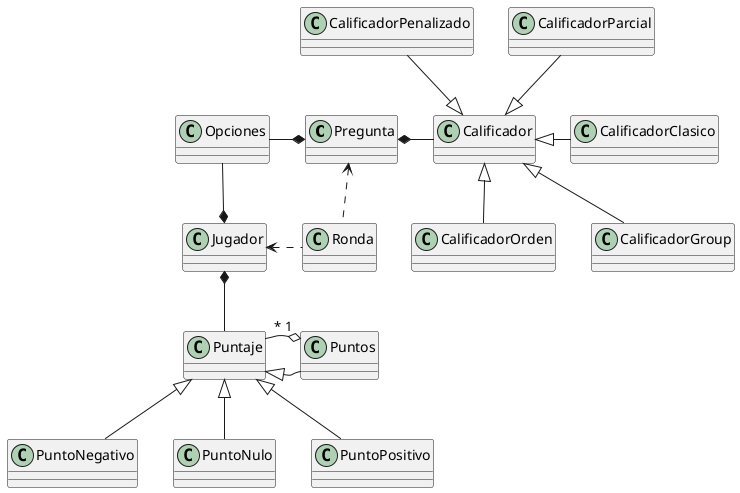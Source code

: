 @startuml
Pregunta *-left- Opciones
PuntoNegativo -up-|> Puntaje
PuntoNulo -up-|> Puntaje
PuntoPositivo -up-|> Puntaje
Puntos -left-|> Puntaje
Puntos "1" o-left- "*" Puntaje
Jugador *-down- Puntaje
Jugador *-up- Opciones
Pregunta *-right-Calificador
Calificador <|-up- CalificadorParcial
Calificador <|-up- CalificadorPenalizado
Calificador <|-right- CalificadorClasico
Calificador <|-down-CalificadorOrden
Calificador <|-down-CalificadorGroup
Ronda .left.> Jugador
Ronda .left.> Pregunta
@enduml